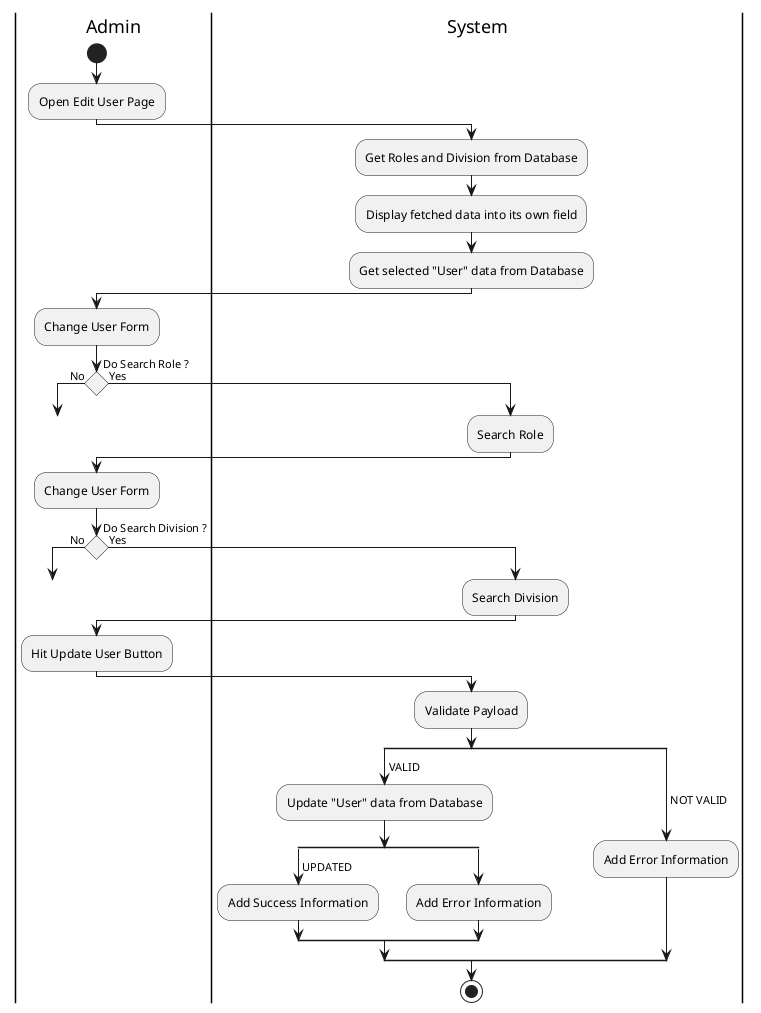 @startuml UpdateUser

skinparam ConditionEndStyle hline
skinparam conditionStyle diamond
skinparam Monochrome true
skinparam Shadowing false

|Admin|
start
:Open Edit User Page;

|System|
:Get Roles and Division from Database;
:Display fetched data into its own field;
:Get selected "User" data from Database;

|Admin|
:Change User Form;

if (Do Search Role ?) then (No)
    goto CUF1
else (Yes)
    |System|
    :Search Role;
endif

|Admin|
label CUF1
:Change User Form;

|Admin|
if (Do Search Division ?) then (No)
    goto UUB
else (Yes)
    |System|
    :Search Division;
endif

|Admin|
label UUB
:Hit Update User Button;

|System|
:Validate Payload;
split
    -> VALID;
    :Update "User" data from Database;
    split
        -> UPDATED;
        :Add Success Information;
    split again
        :Add Error Information;
    end split
split again
    -> NOT VALID;
    :Add Error Information;
end split
stop

@enduml